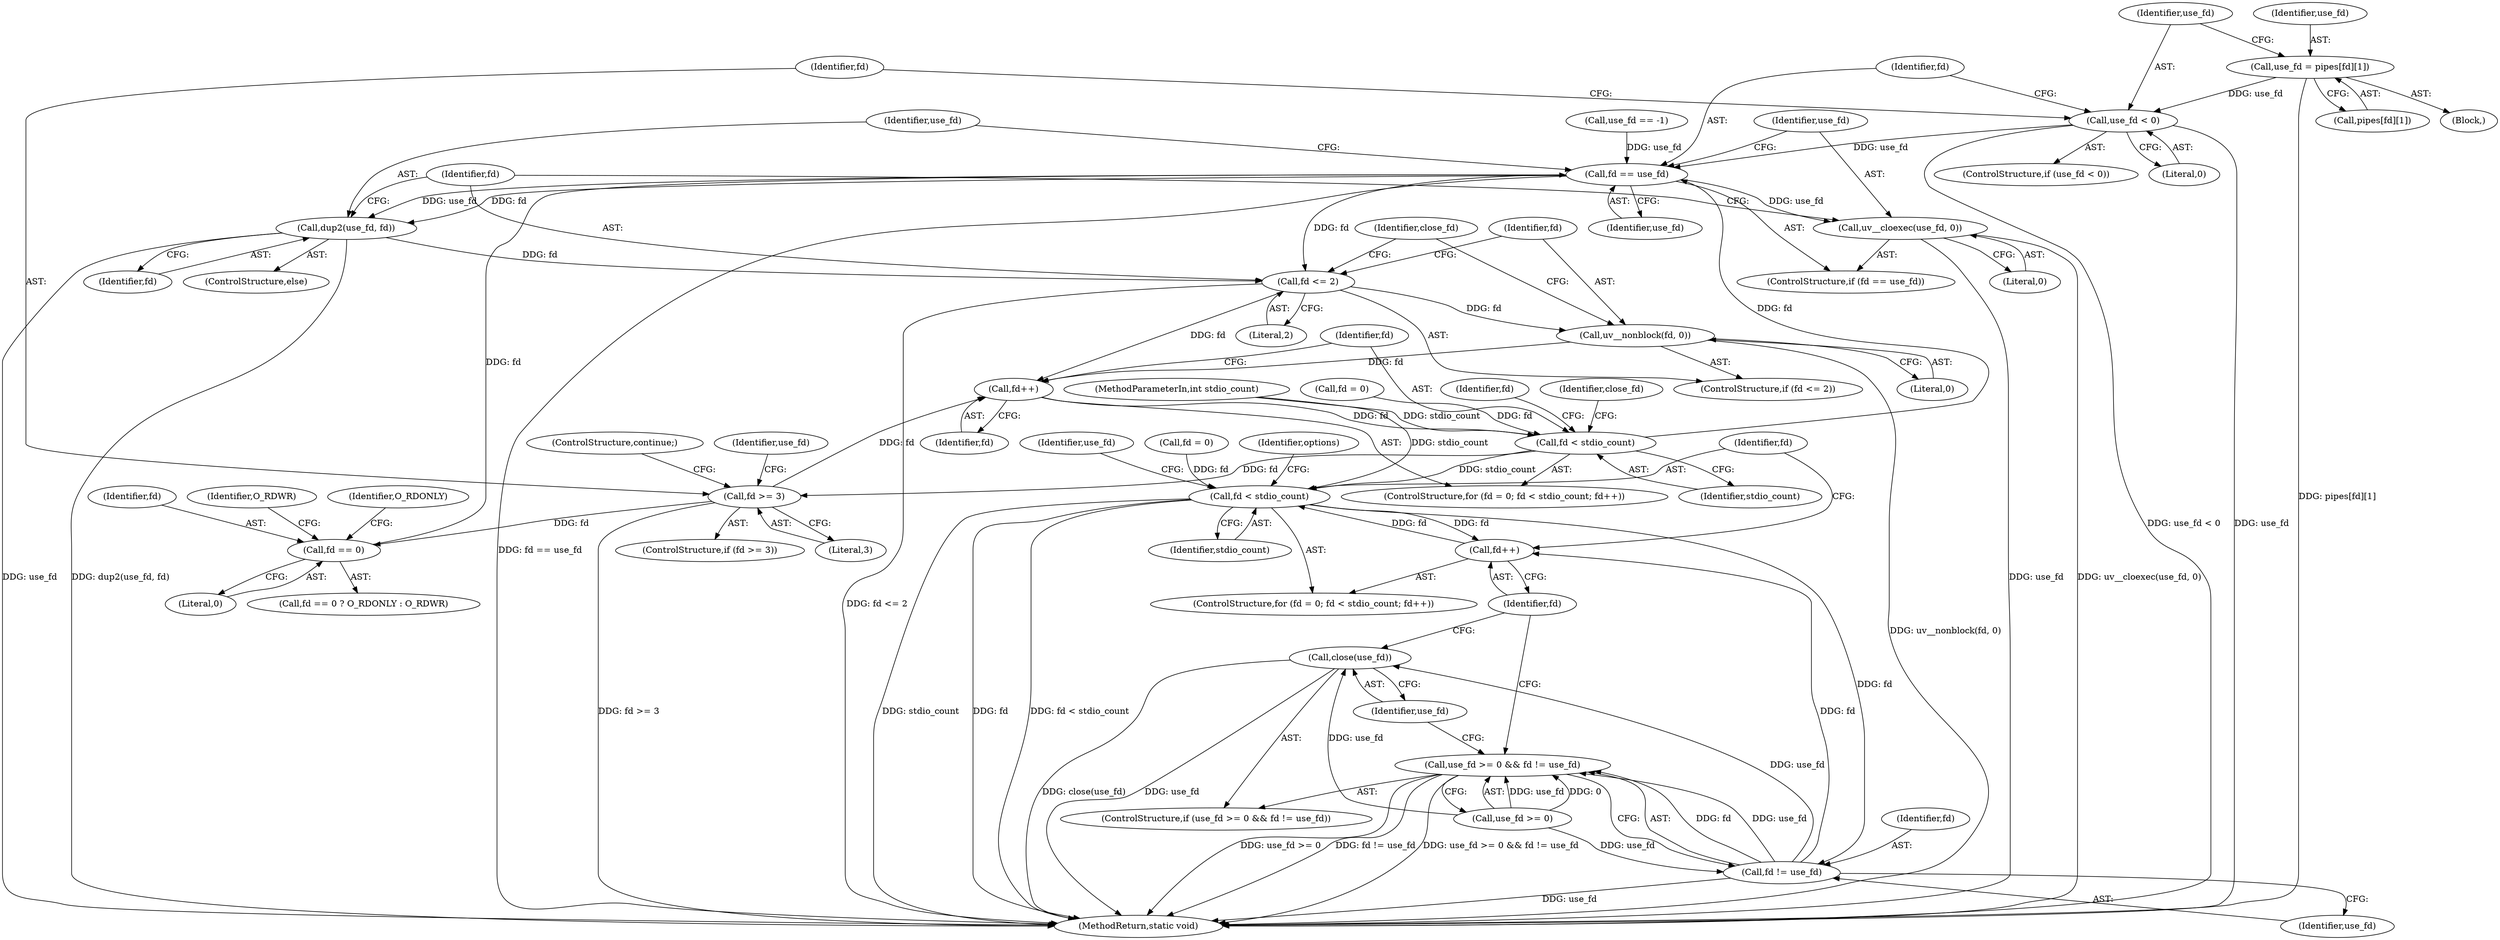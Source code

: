 digraph "0_libuv_66ab38918c911bcff025562cf06237d7fedaba0c@array" {
"1000135" [label="(Call,use_fd = pipes[fd][1])"];
"1000143" [label="(Call,use_fd < 0)"];
"1000182" [label="(Call,fd == use_fd)"];
"1000185" [label="(Call,uv__cloexec(use_fd, 0))"];
"1000189" [label="(Call,dup2(use_fd, fd))"];
"1000193" [label="(Call,fd <= 2)"];
"1000125" [label="(Call,fd++)"];
"1000122" [label="(Call,fd < stdio_count)"];
"1000148" [label="(Call,fd >= 3)"];
"1000159" [label="(Call,fd == 0)"];
"1000210" [label="(Call,fd < stdio_count)"];
"1000213" [label="(Call,fd++)"];
"1000228" [label="(Call,fd != use_fd)"];
"1000224" [label="(Call,use_fd >= 0 && fd != use_fd)"];
"1000231" [label="(Call,close(use_fd))"];
"1000196" [label="(Call,uv__nonblock(fd, 0))"];
"1000158" [label="(Call,fd == 0 ? O_RDONLY : O_RDWR)"];
"1000183" [label="(Identifier,fd)"];
"1000192" [label="(ControlStructure,if (fd <= 2))"];
"1000210" [label="(Call,fd < stdio_count)"];
"1000185" [label="(Call,uv__cloexec(use_fd, 0))"];
"1000163" [label="(Identifier,O_RDWR)"];
"1000198" [label="(Literal,0)"];
"1000187" [label="(Literal,0)"];
"1000194" [label="(Identifier,fd)"];
"1000212" [label="(Identifier,stdio_count)"];
"1000126" [label="(Identifier,fd)"];
"1000190" [label="(Identifier,use_fd)"];
"1000333" [label="(MethodReturn,static void)"];
"1000211" [label="(Identifier,fd)"];
"1000193" [label="(Call,fd <= 2)"];
"1000122" [label="(Call,fd < stdio_count)"];
"1000150" [label="(Literal,3)"];
"1000197" [label="(Identifier,fd)"];
"1000123" [label="(Identifier,fd)"];
"1000147" [label="(ControlStructure,if (fd >= 3))"];
"1000182" [label="(Call,fd == use_fd)"];
"1000144" [label="(Identifier,use_fd)"];
"1000142" [label="(ControlStructure,if (use_fd < 0))"];
"1000118" [label="(ControlStructure,for (fd = 0; fd < stdio_count; fd++))"];
"1000181" [label="(ControlStructure,if (fd == use_fd))"];
"1000149" [label="(Identifier,fd)"];
"1000143" [label="(Call,use_fd < 0)"];
"1000155" [label="(Identifier,use_fd)"];
"1000188" [label="(ControlStructure,else)"];
"1000195" [label="(Literal,2)"];
"1000214" [label="(Identifier,fd)"];
"1000162" [label="(Identifier,O_RDONLY)"];
"1000191" [label="(Identifier,fd)"];
"1000104" [label="(MethodParameterIn,int stdio_count)"];
"1000151" [label="(ControlStructure,continue;)"];
"1000231" [label="(Call,close(use_fd))"];
"1000213" [label="(Call,fd++)"];
"1000135" [label="(Call,use_fd = pipes[fd][1])"];
"1000208" [label="(Identifier,fd)"];
"1000137" [label="(Call,pipes[fd][1])"];
"1000201" [label="(Identifier,close_fd)"];
"1000237" [label="(Identifier,options)"];
"1000168" [label="(Call,use_fd == -1)"];
"1000223" [label="(ControlStructure,if (use_fd >= 0 && fd != use_fd))"];
"1000125" [label="(Call,fd++)"];
"1000230" [label="(Identifier,use_fd)"];
"1000189" [label="(Call,dup2(use_fd, fd))"];
"1000206" [label="(ControlStructure,for (fd = 0; fd < stdio_count; fd++))"];
"1000229" [label="(Identifier,fd)"];
"1000159" [label="(Call,fd == 0)"];
"1000224" [label="(Call,use_fd >= 0 && fd != use_fd)"];
"1000161" [label="(Literal,0)"];
"1000186" [label="(Identifier,use_fd)"];
"1000136" [label="(Identifier,use_fd)"];
"1000217" [label="(Identifier,use_fd)"];
"1000148" [label="(Call,fd >= 3)"];
"1000129" [label="(Identifier,close_fd)"];
"1000232" [label="(Identifier,use_fd)"];
"1000119" [label="(Call,fd = 0)"];
"1000145" [label="(Literal,0)"];
"1000127" [label="(Block,)"];
"1000207" [label="(Call,fd = 0)"];
"1000196" [label="(Call,uv__nonblock(fd, 0))"];
"1000160" [label="(Identifier,fd)"];
"1000225" [label="(Call,use_fd >= 0)"];
"1000124" [label="(Identifier,stdio_count)"];
"1000228" [label="(Call,fd != use_fd)"];
"1000184" [label="(Identifier,use_fd)"];
"1000135" -> "1000127"  [label="AST: "];
"1000135" -> "1000137"  [label="CFG: "];
"1000136" -> "1000135"  [label="AST: "];
"1000137" -> "1000135"  [label="AST: "];
"1000144" -> "1000135"  [label="CFG: "];
"1000135" -> "1000333"  [label="DDG: pipes[fd][1]"];
"1000135" -> "1000143"  [label="DDG: use_fd"];
"1000143" -> "1000142"  [label="AST: "];
"1000143" -> "1000145"  [label="CFG: "];
"1000144" -> "1000143"  [label="AST: "];
"1000145" -> "1000143"  [label="AST: "];
"1000149" -> "1000143"  [label="CFG: "];
"1000183" -> "1000143"  [label="CFG: "];
"1000143" -> "1000333"  [label="DDG: use_fd"];
"1000143" -> "1000333"  [label="DDG: use_fd < 0"];
"1000143" -> "1000182"  [label="DDG: use_fd"];
"1000182" -> "1000181"  [label="AST: "];
"1000182" -> "1000184"  [label="CFG: "];
"1000183" -> "1000182"  [label="AST: "];
"1000184" -> "1000182"  [label="AST: "];
"1000186" -> "1000182"  [label="CFG: "];
"1000190" -> "1000182"  [label="CFG: "];
"1000182" -> "1000333"  [label="DDG: fd == use_fd"];
"1000159" -> "1000182"  [label="DDG: fd"];
"1000122" -> "1000182"  [label="DDG: fd"];
"1000168" -> "1000182"  [label="DDG: use_fd"];
"1000182" -> "1000185"  [label="DDG: use_fd"];
"1000182" -> "1000189"  [label="DDG: use_fd"];
"1000182" -> "1000189"  [label="DDG: fd"];
"1000182" -> "1000193"  [label="DDG: fd"];
"1000185" -> "1000181"  [label="AST: "];
"1000185" -> "1000187"  [label="CFG: "];
"1000186" -> "1000185"  [label="AST: "];
"1000187" -> "1000185"  [label="AST: "];
"1000194" -> "1000185"  [label="CFG: "];
"1000185" -> "1000333"  [label="DDG: uv__cloexec(use_fd, 0)"];
"1000185" -> "1000333"  [label="DDG: use_fd"];
"1000189" -> "1000188"  [label="AST: "];
"1000189" -> "1000191"  [label="CFG: "];
"1000190" -> "1000189"  [label="AST: "];
"1000191" -> "1000189"  [label="AST: "];
"1000194" -> "1000189"  [label="CFG: "];
"1000189" -> "1000333"  [label="DDG: use_fd"];
"1000189" -> "1000333"  [label="DDG: dup2(use_fd, fd)"];
"1000189" -> "1000193"  [label="DDG: fd"];
"1000193" -> "1000192"  [label="AST: "];
"1000193" -> "1000195"  [label="CFG: "];
"1000194" -> "1000193"  [label="AST: "];
"1000195" -> "1000193"  [label="AST: "];
"1000197" -> "1000193"  [label="CFG: "];
"1000201" -> "1000193"  [label="CFG: "];
"1000193" -> "1000333"  [label="DDG: fd <= 2"];
"1000193" -> "1000125"  [label="DDG: fd"];
"1000193" -> "1000196"  [label="DDG: fd"];
"1000125" -> "1000118"  [label="AST: "];
"1000125" -> "1000126"  [label="CFG: "];
"1000126" -> "1000125"  [label="AST: "];
"1000123" -> "1000125"  [label="CFG: "];
"1000125" -> "1000122"  [label="DDG: fd"];
"1000148" -> "1000125"  [label="DDG: fd"];
"1000196" -> "1000125"  [label="DDG: fd"];
"1000122" -> "1000118"  [label="AST: "];
"1000122" -> "1000124"  [label="CFG: "];
"1000123" -> "1000122"  [label="AST: "];
"1000124" -> "1000122"  [label="AST: "];
"1000129" -> "1000122"  [label="CFG: "];
"1000208" -> "1000122"  [label="CFG: "];
"1000119" -> "1000122"  [label="DDG: fd"];
"1000104" -> "1000122"  [label="DDG: stdio_count"];
"1000122" -> "1000148"  [label="DDG: fd"];
"1000122" -> "1000210"  [label="DDG: stdio_count"];
"1000148" -> "1000147"  [label="AST: "];
"1000148" -> "1000150"  [label="CFG: "];
"1000149" -> "1000148"  [label="AST: "];
"1000150" -> "1000148"  [label="AST: "];
"1000151" -> "1000148"  [label="CFG: "];
"1000155" -> "1000148"  [label="CFG: "];
"1000148" -> "1000333"  [label="DDG: fd >= 3"];
"1000148" -> "1000159"  [label="DDG: fd"];
"1000159" -> "1000158"  [label="AST: "];
"1000159" -> "1000161"  [label="CFG: "];
"1000160" -> "1000159"  [label="AST: "];
"1000161" -> "1000159"  [label="AST: "];
"1000162" -> "1000159"  [label="CFG: "];
"1000163" -> "1000159"  [label="CFG: "];
"1000210" -> "1000206"  [label="AST: "];
"1000210" -> "1000212"  [label="CFG: "];
"1000211" -> "1000210"  [label="AST: "];
"1000212" -> "1000210"  [label="AST: "];
"1000217" -> "1000210"  [label="CFG: "];
"1000237" -> "1000210"  [label="CFG: "];
"1000210" -> "1000333"  [label="DDG: fd < stdio_count"];
"1000210" -> "1000333"  [label="DDG: stdio_count"];
"1000210" -> "1000333"  [label="DDG: fd"];
"1000213" -> "1000210"  [label="DDG: fd"];
"1000207" -> "1000210"  [label="DDG: fd"];
"1000104" -> "1000210"  [label="DDG: stdio_count"];
"1000210" -> "1000213"  [label="DDG: fd"];
"1000210" -> "1000228"  [label="DDG: fd"];
"1000213" -> "1000206"  [label="AST: "];
"1000213" -> "1000214"  [label="CFG: "];
"1000214" -> "1000213"  [label="AST: "];
"1000211" -> "1000213"  [label="CFG: "];
"1000228" -> "1000213"  [label="DDG: fd"];
"1000228" -> "1000224"  [label="AST: "];
"1000228" -> "1000230"  [label="CFG: "];
"1000229" -> "1000228"  [label="AST: "];
"1000230" -> "1000228"  [label="AST: "];
"1000224" -> "1000228"  [label="CFG: "];
"1000228" -> "1000333"  [label="DDG: use_fd"];
"1000228" -> "1000224"  [label="DDG: fd"];
"1000228" -> "1000224"  [label="DDG: use_fd"];
"1000225" -> "1000228"  [label="DDG: use_fd"];
"1000228" -> "1000231"  [label="DDG: use_fd"];
"1000224" -> "1000223"  [label="AST: "];
"1000224" -> "1000225"  [label="CFG: "];
"1000225" -> "1000224"  [label="AST: "];
"1000232" -> "1000224"  [label="CFG: "];
"1000214" -> "1000224"  [label="CFG: "];
"1000224" -> "1000333"  [label="DDG: use_fd >= 0"];
"1000224" -> "1000333"  [label="DDG: fd != use_fd"];
"1000224" -> "1000333"  [label="DDG: use_fd >= 0 && fd != use_fd"];
"1000225" -> "1000224"  [label="DDG: use_fd"];
"1000225" -> "1000224"  [label="DDG: 0"];
"1000231" -> "1000223"  [label="AST: "];
"1000231" -> "1000232"  [label="CFG: "];
"1000232" -> "1000231"  [label="AST: "];
"1000214" -> "1000231"  [label="CFG: "];
"1000231" -> "1000333"  [label="DDG: close(use_fd)"];
"1000231" -> "1000333"  [label="DDG: use_fd"];
"1000225" -> "1000231"  [label="DDG: use_fd"];
"1000196" -> "1000192"  [label="AST: "];
"1000196" -> "1000198"  [label="CFG: "];
"1000197" -> "1000196"  [label="AST: "];
"1000198" -> "1000196"  [label="AST: "];
"1000201" -> "1000196"  [label="CFG: "];
"1000196" -> "1000333"  [label="DDG: uv__nonblock(fd, 0)"];
}

